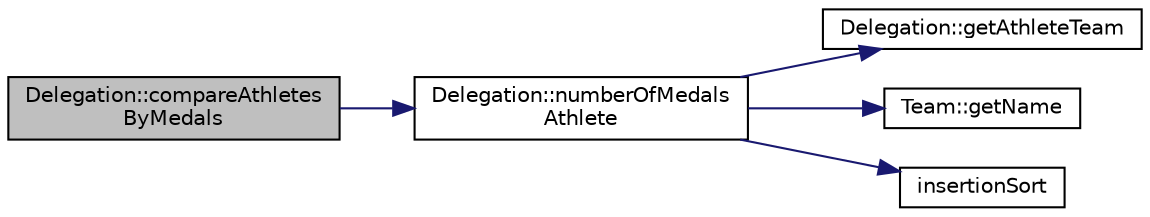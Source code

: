 digraph "Delegation::compareAthletesByMedals"
{
 // LATEX_PDF_SIZE
  edge [fontname="Helvetica",fontsize="10",labelfontname="Helvetica",labelfontsize="10"];
  node [fontname="Helvetica",fontsize="10",shape=record];
  rankdir="LR";
  Node1 [label="Delegation::compareAthletes\lByMedals",height=0.2,width=0.4,color="black", fillcolor="grey75", style="filled", fontcolor="black",tooltip=" "];
  Node1 -> Node2 [color="midnightblue",fontsize="10",style="solid",fontname="Helvetica"];
  Node2 [label="Delegation::numberOfMedals\lAthlete",height=0.2,width=0.4,color="black", fillcolor="white", style="filled",URL="$class_delegation.html#a07a01bc48d4a59ed7d762cc1761965da",tooltip=" "];
  Node2 -> Node3 [color="midnightblue",fontsize="10",style="solid",fontname="Helvetica"];
  Node3 [label="Delegation::getAthleteTeam",height=0.2,width=0.4,color="black", fillcolor="white", style="filled",URL="$class_delegation.html#a13542357616334f13de4546807fd4452",tooltip=" "];
  Node2 -> Node4 [color="midnightblue",fontsize="10",style="solid",fontname="Helvetica"];
  Node4 [label="Team::getName",height=0.2,width=0.4,color="black", fillcolor="white", style="filled",URL="$class_team.html#aed0161ba58535b159adbd8be83992909",tooltip=" "];
  Node2 -> Node5 [color="midnightblue",fontsize="10",style="solid",fontname="Helvetica"];
  Node5 [label="insertionSort",height=0.2,width=0.4,color="black", fillcolor="white", style="filled",URL="$auxiliar_8h.html#a2d750432a373f9dab8039bef160b71a0",tooltip=" "];
}
